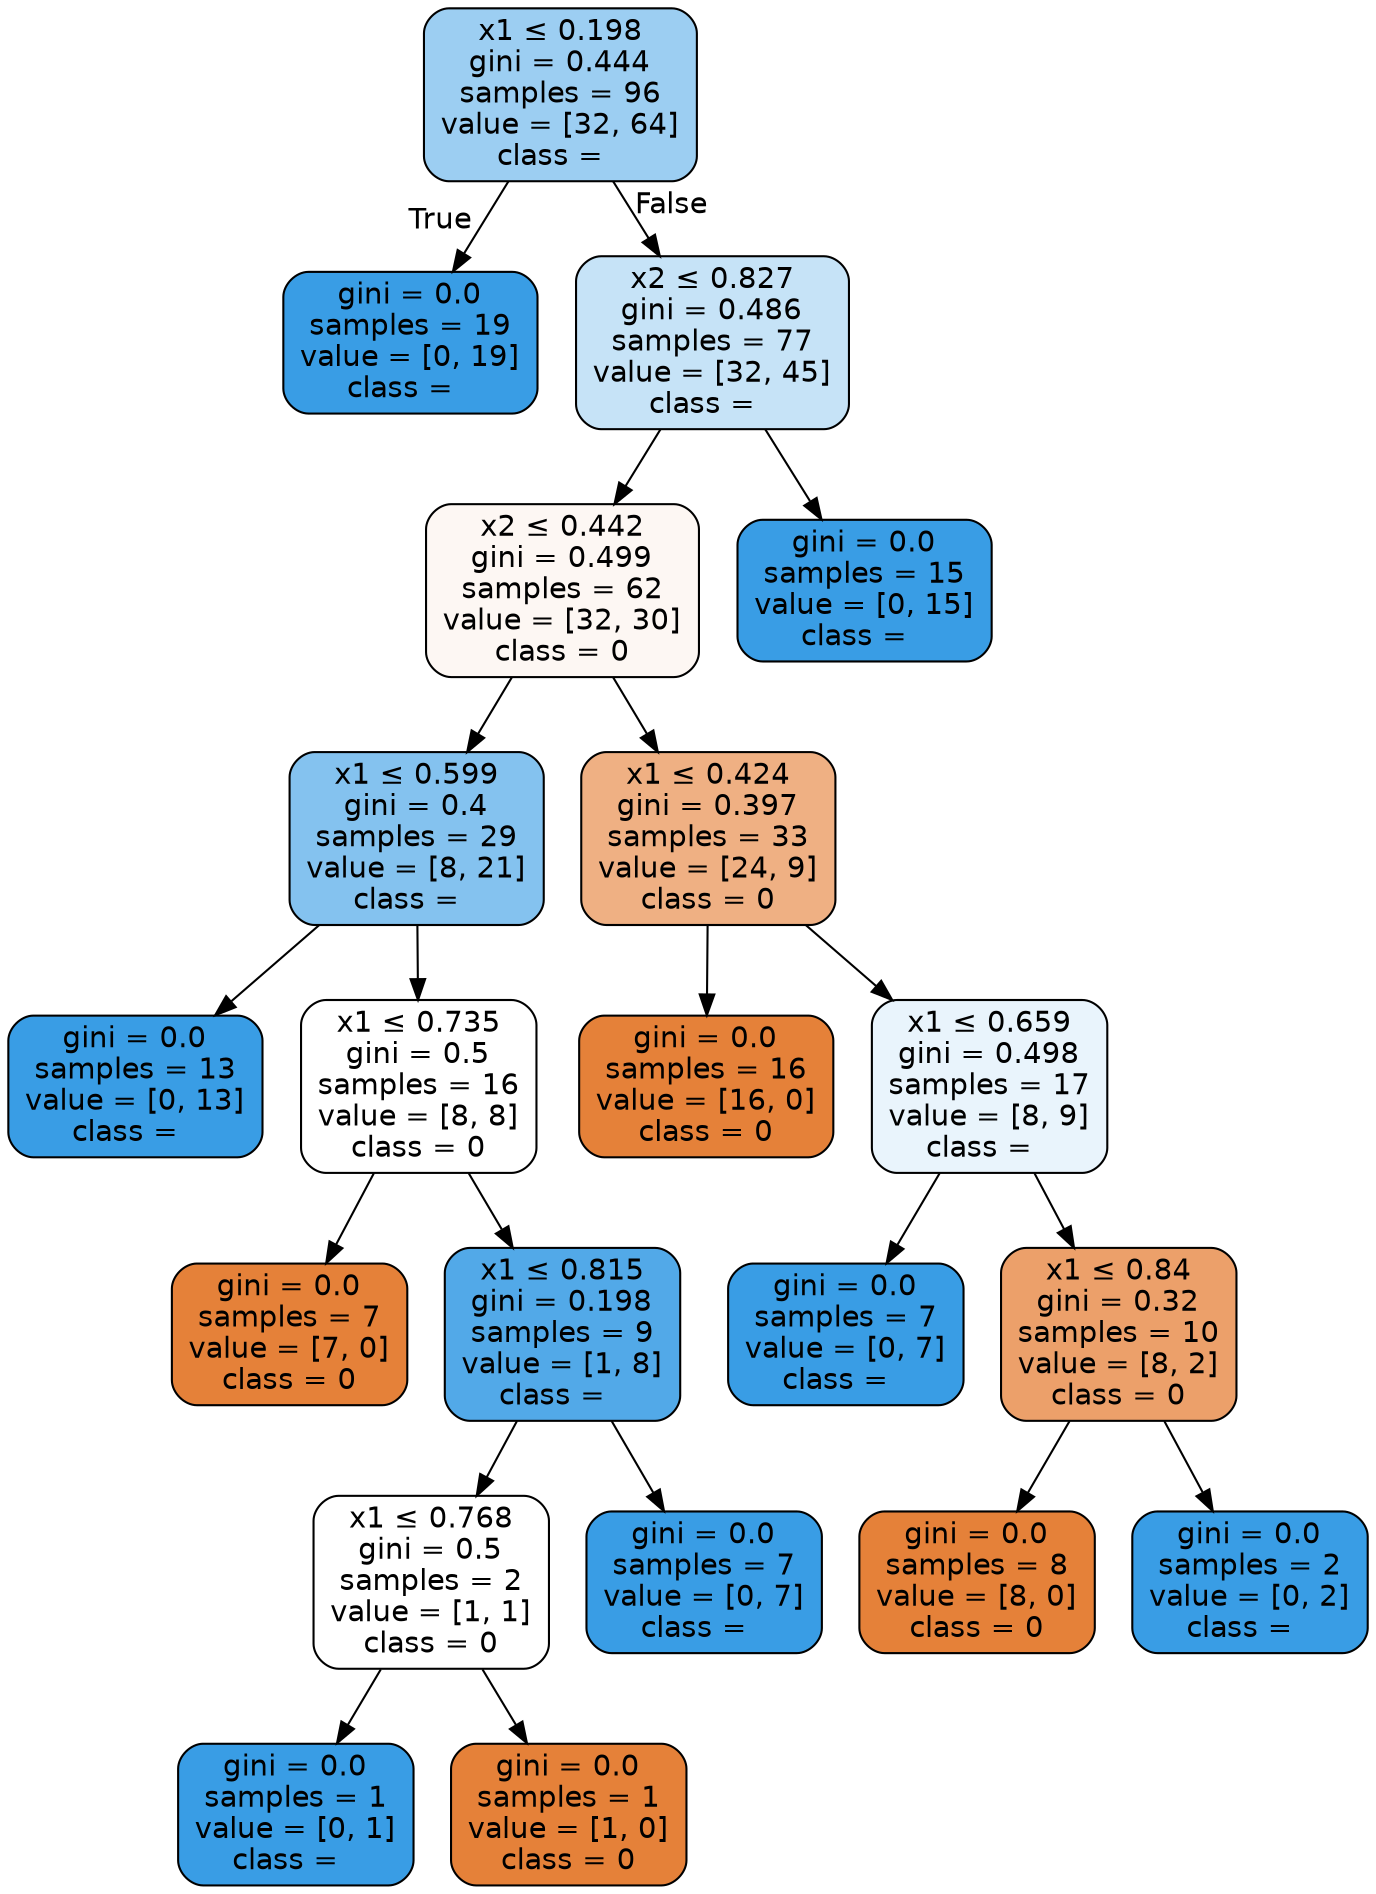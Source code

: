 digraph Tree {
node [shape=box, style="filled, rounded", color="black", fontname=helvetica] ;
edge [fontname=helvetica] ;
0 [label=<x1 &le; 0.198<br/>gini = 0.444<br/>samples = 96<br/>value = [32, 64]<br/>class =  >, fillcolor="#9ccef2"] ;
1 [label=<gini = 0.0<br/>samples = 19<br/>value = [0, 19]<br/>class =  >, fillcolor="#399de5"] ;
0 -> 1 [labeldistance=2.5, labelangle=45, headlabel="True"] ;
2 [label=<x2 &le; 0.827<br/>gini = 0.486<br/>samples = 77<br/>value = [32, 45]<br/>class =  >, fillcolor="#c6e3f7"] ;
0 -> 2 [labeldistance=2.5, labelangle=-45, headlabel="False"] ;
3 [label=<x2 &le; 0.442<br/>gini = 0.499<br/>samples = 62<br/>value = [32, 30]<br/>class = 0>, fillcolor="#fdf7f3"] ;
2 -> 3 ;
4 [label=<x1 &le; 0.599<br/>gini = 0.4<br/>samples = 29<br/>value = [8, 21]<br/>class =  >, fillcolor="#84c2ef"] ;
3 -> 4 ;
5 [label=<gini = 0.0<br/>samples = 13<br/>value = [0, 13]<br/>class =  >, fillcolor="#399de5"] ;
4 -> 5 ;
6 [label=<x1 &le; 0.735<br/>gini = 0.5<br/>samples = 16<br/>value = [8, 8]<br/>class = 0>, fillcolor="#ffffff"] ;
4 -> 6 ;
7 [label=<gini = 0.0<br/>samples = 7<br/>value = [7, 0]<br/>class = 0>, fillcolor="#e58139"] ;
6 -> 7 ;
8 [label=<x1 &le; 0.815<br/>gini = 0.198<br/>samples = 9<br/>value = [1, 8]<br/>class =  >, fillcolor="#52a9e8"] ;
6 -> 8 ;
9 [label=<x1 &le; 0.768<br/>gini = 0.5<br/>samples = 2<br/>value = [1, 1]<br/>class = 0>, fillcolor="#ffffff"] ;
8 -> 9 ;
10 [label=<gini = 0.0<br/>samples = 1<br/>value = [0, 1]<br/>class =  >, fillcolor="#399de5"] ;
9 -> 10 ;
11 [label=<gini = 0.0<br/>samples = 1<br/>value = [1, 0]<br/>class = 0>, fillcolor="#e58139"] ;
9 -> 11 ;
12 [label=<gini = 0.0<br/>samples = 7<br/>value = [0, 7]<br/>class =  >, fillcolor="#399de5"] ;
8 -> 12 ;
13 [label=<x1 &le; 0.424<br/>gini = 0.397<br/>samples = 33<br/>value = [24, 9]<br/>class = 0>, fillcolor="#efb083"] ;
3 -> 13 ;
14 [label=<gini = 0.0<br/>samples = 16<br/>value = [16, 0]<br/>class = 0>, fillcolor="#e58139"] ;
13 -> 14 ;
15 [label=<x1 &le; 0.659<br/>gini = 0.498<br/>samples = 17<br/>value = [8, 9]<br/>class =  >, fillcolor="#e9f4fc"] ;
13 -> 15 ;
16 [label=<gini = 0.0<br/>samples = 7<br/>value = [0, 7]<br/>class =  >, fillcolor="#399de5"] ;
15 -> 16 ;
17 [label=<x1 &le; 0.84<br/>gini = 0.32<br/>samples = 10<br/>value = [8, 2]<br/>class = 0>, fillcolor="#eca06a"] ;
15 -> 17 ;
18 [label=<gini = 0.0<br/>samples = 8<br/>value = [8, 0]<br/>class = 0>, fillcolor="#e58139"] ;
17 -> 18 ;
19 [label=<gini = 0.0<br/>samples = 2<br/>value = [0, 2]<br/>class =  >, fillcolor="#399de5"] ;
17 -> 19 ;
20 [label=<gini = 0.0<br/>samples = 15<br/>value = [0, 15]<br/>class =  >, fillcolor="#399de5"] ;
2 -> 20 ;
}
